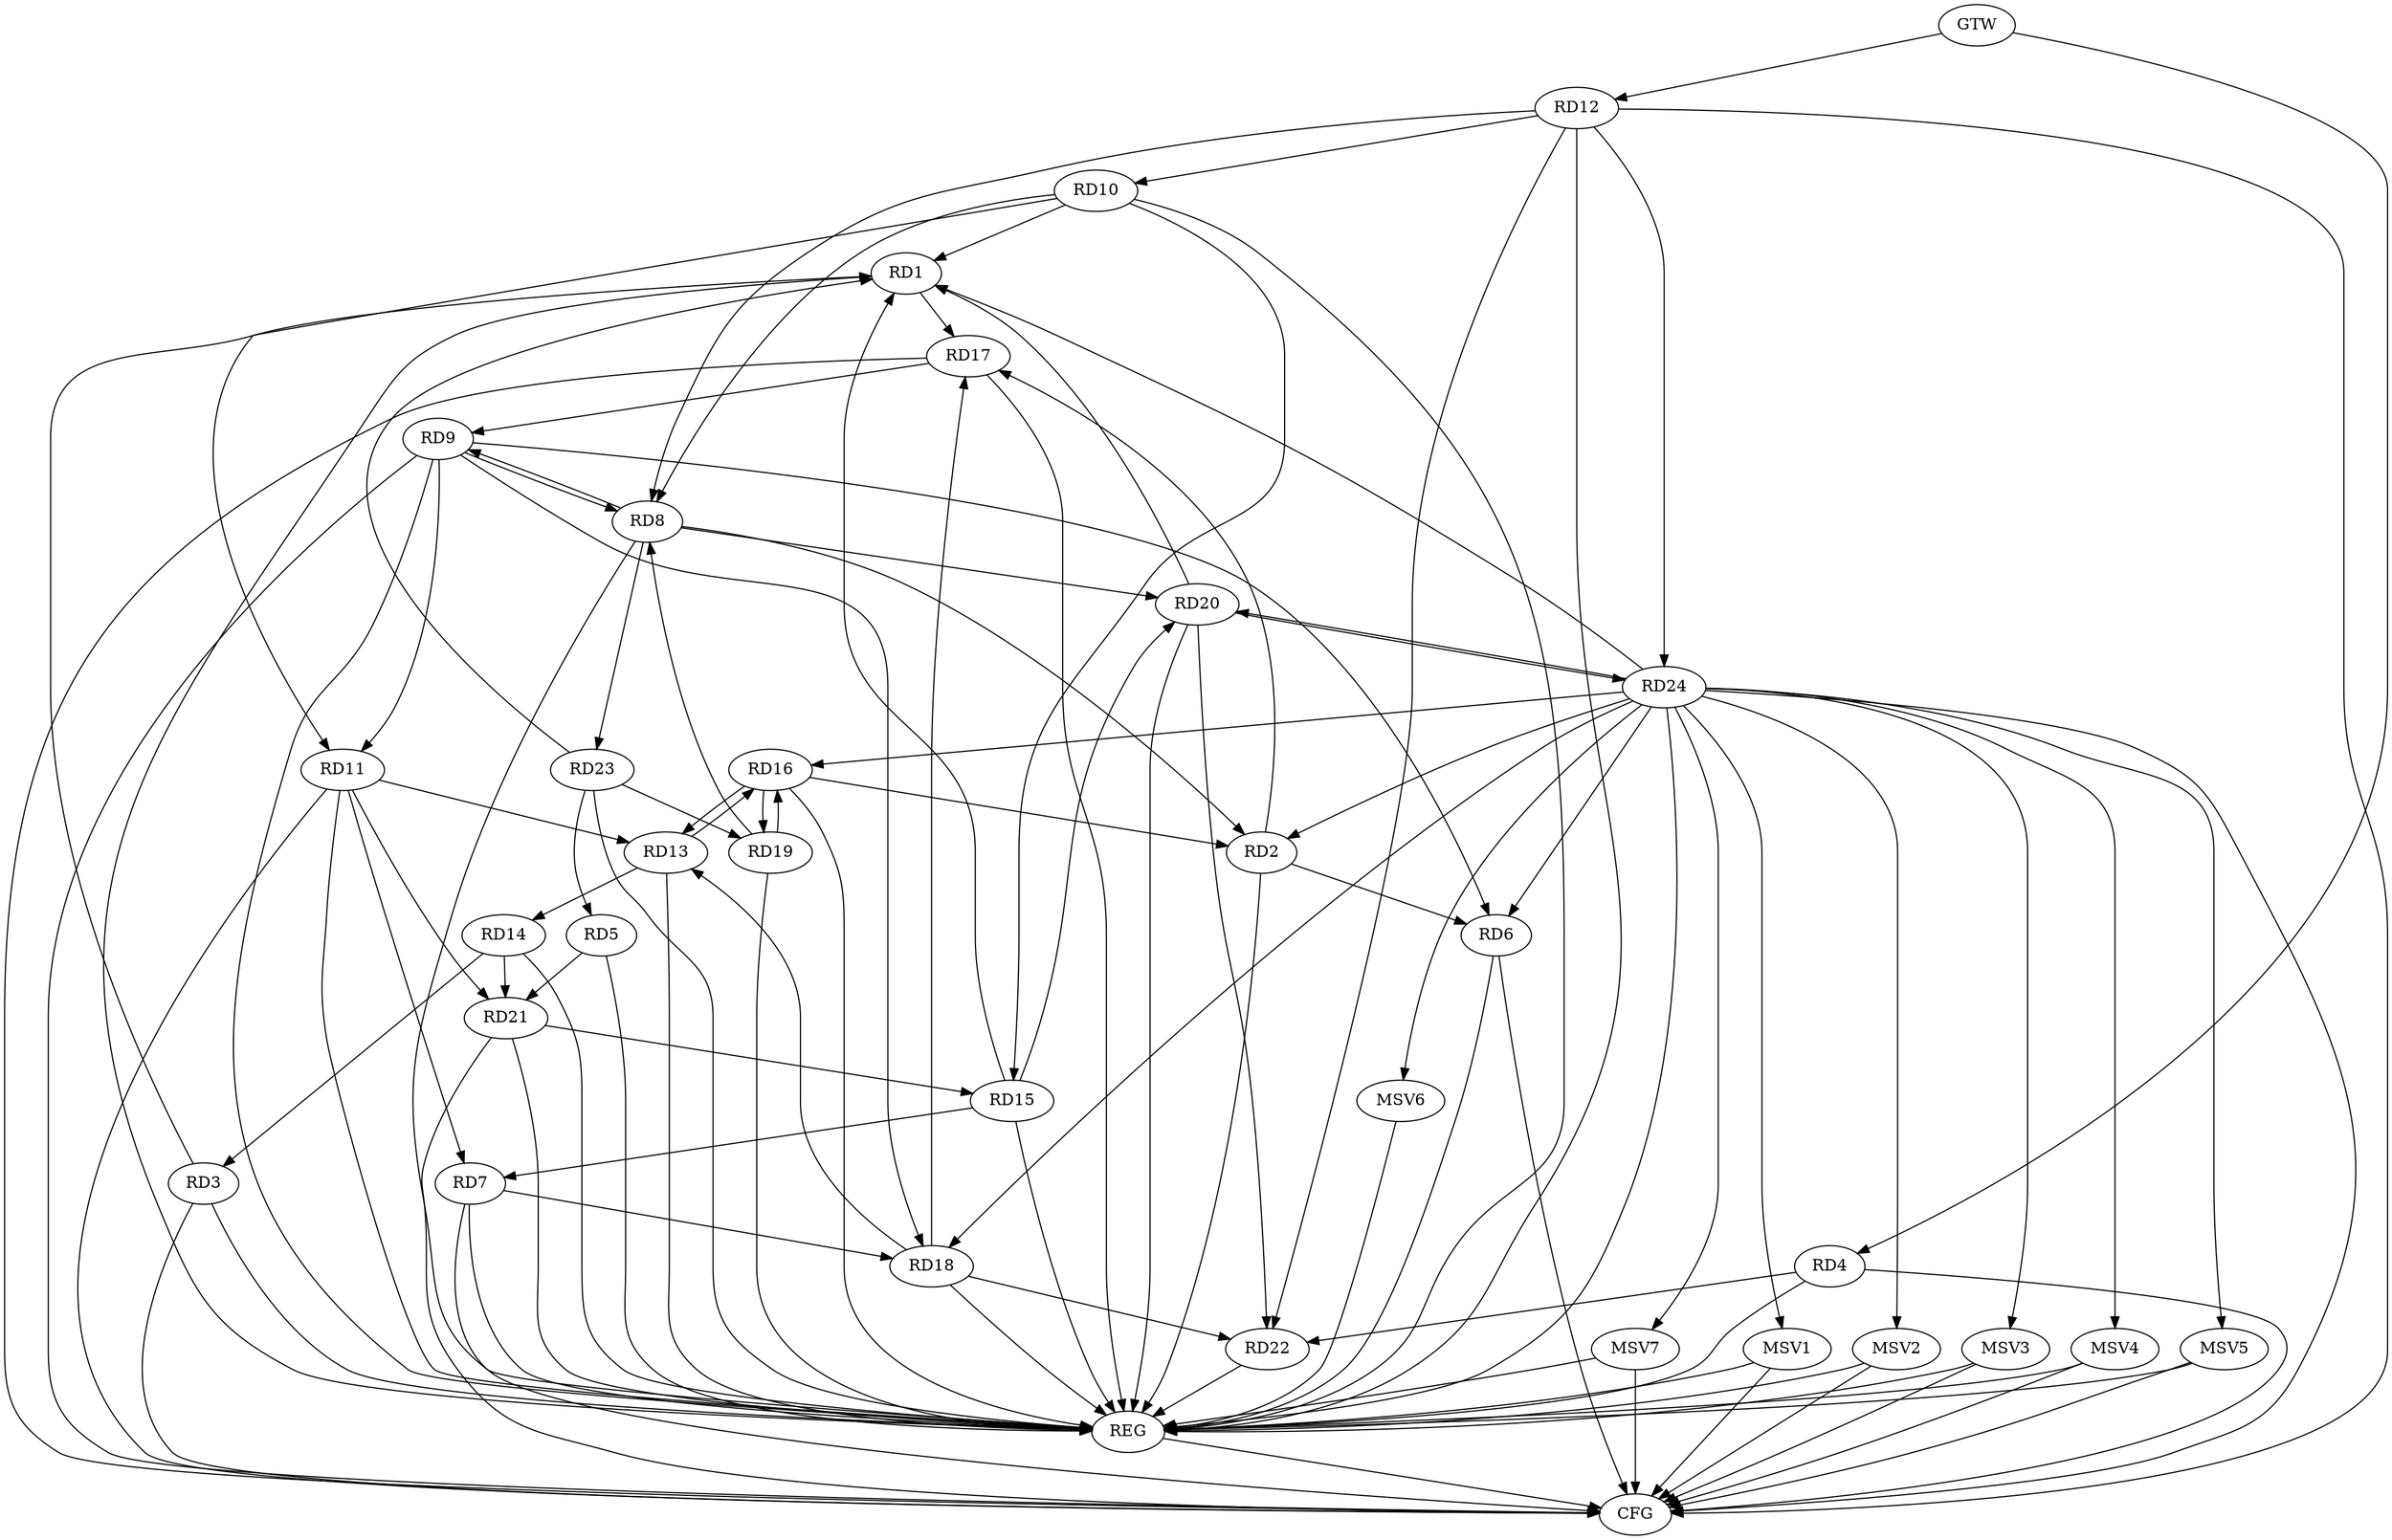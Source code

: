 strict digraph G {
  RD1 [ label="RD1" ];
  RD2 [ label="RD2" ];
  RD3 [ label="RD3" ];
  RD4 [ label="RD4" ];
  RD5 [ label="RD5" ];
  RD6 [ label="RD6" ];
  RD7 [ label="RD7" ];
  RD8 [ label="RD8" ];
  RD9 [ label="RD9" ];
  RD10 [ label="RD10" ];
  RD11 [ label="RD11" ];
  RD12 [ label="RD12" ];
  RD13 [ label="RD13" ];
  RD14 [ label="RD14" ];
  RD15 [ label="RD15" ];
  RD16 [ label="RD16" ];
  RD17 [ label="RD17" ];
  RD18 [ label="RD18" ];
  RD19 [ label="RD19" ];
  RD20 [ label="RD20" ];
  RD21 [ label="RD21" ];
  RD22 [ label="RD22" ];
  RD23 [ label="RD23" ];
  RD24 [ label="RD24" ];
  GTW [ label="GTW" ];
  REG [ label="REG" ];
  CFG [ label="CFG" ];
  MSV1 [ label="MSV1" ];
  MSV2 [ label="MSV2" ];
  MSV3 [ label="MSV3" ];
  MSV4 [ label="MSV4" ];
  MSV5 [ label="MSV5" ];
  MSV6 [ label="MSV6" ];
  MSV7 [ label="MSV7" ];
  RD3 -> RD1;
  RD10 -> RD1;
  RD15 -> RD1;
  RD1 -> RD17;
  RD20 -> RD1;
  RD23 -> RD1;
  RD24 -> RD1;
  RD2 -> RD6;
  RD8 -> RD2;
  RD16 -> RD2;
  RD2 -> RD17;
  RD24 -> RD2;
  RD14 -> RD3;
  RD4 -> RD22;
  RD5 -> RD21;
  RD23 -> RD5;
  RD9 -> RD6;
  RD24 -> RD6;
  RD11 -> RD7;
  RD15 -> RD7;
  RD7 -> RD18;
  RD8 -> RD9;
  RD9 -> RD8;
  RD10 -> RD8;
  RD12 -> RD8;
  RD19 -> RD8;
  RD8 -> RD20;
  RD8 -> RD23;
  RD9 -> RD11;
  RD17 -> RD9;
  RD9 -> RD18;
  RD10 -> RD11;
  RD12 -> RD10;
  RD10 -> RD15;
  RD11 -> RD13;
  RD11 -> RD21;
  RD12 -> RD22;
  RD12 -> RD24;
  RD13 -> RD14;
  RD13 -> RD16;
  RD16 -> RD13;
  RD18 -> RD13;
  RD14 -> RD21;
  RD15 -> RD20;
  RD21 -> RD15;
  RD16 -> RD19;
  RD19 -> RD16;
  RD24 -> RD16;
  RD18 -> RD17;
  RD18 -> RD22;
  RD24 -> RD18;
  RD23 -> RD19;
  RD20 -> RD22;
  RD20 -> RD24;
  RD24 -> RD20;
  GTW -> RD4;
  GTW -> RD12;
  RD1 -> REG;
  RD2 -> REG;
  RD3 -> REG;
  RD4 -> REG;
  RD5 -> REG;
  RD6 -> REG;
  RD7 -> REG;
  RD8 -> REG;
  RD9 -> REG;
  RD10 -> REG;
  RD11 -> REG;
  RD12 -> REG;
  RD13 -> REG;
  RD14 -> REG;
  RD15 -> REG;
  RD16 -> REG;
  RD17 -> REG;
  RD18 -> REG;
  RD19 -> REG;
  RD20 -> REG;
  RD21 -> REG;
  RD22 -> REG;
  RD23 -> REG;
  RD24 -> REG;
  RD3 -> CFG;
  RD6 -> CFG;
  RD24 -> CFG;
  RD17 -> CFG;
  RD7 -> CFG;
  RD21 -> CFG;
  RD11 -> CFG;
  RD12 -> CFG;
  RD9 -> CFG;
  RD4 -> CFG;
  REG -> CFG;
  RD24 -> MSV1;
  MSV1 -> REG;
  MSV1 -> CFG;
  RD24 -> MSV2;
  MSV2 -> REG;
  MSV2 -> CFG;
  RD24 -> MSV3;
  RD24 -> MSV4;
  MSV3 -> REG;
  MSV3 -> CFG;
  MSV4 -> REG;
  MSV4 -> CFG;
  RD24 -> MSV5;
  MSV5 -> REG;
  MSV5 -> CFG;
  RD24 -> MSV6;
  RD24 -> MSV7;
  MSV6 -> REG;
  MSV7 -> REG;
  MSV7 -> CFG;
}
